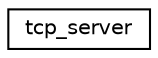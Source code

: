 digraph "Graphical Class Hierarchy"
{
  edge [fontname="Helvetica",fontsize="10",labelfontname="Helvetica",labelfontsize="10"];
  node [fontname="Helvetica",fontsize="10",shape=record];
  rankdir="LR";
  Node0 [label="tcp_server",height=0.2,width=0.4,color="black", fillcolor="white", style="filled",URL="$classtcp__server.html"];
}
